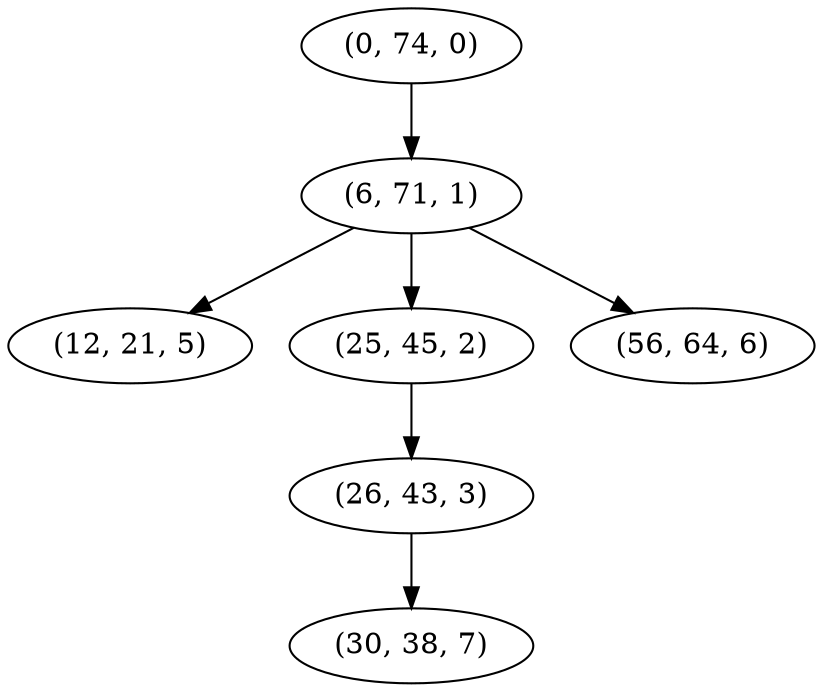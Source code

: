 digraph tree {
    "(0, 74, 0)";
    "(6, 71, 1)";
    "(12, 21, 5)";
    "(25, 45, 2)";
    "(26, 43, 3)";
    "(30, 38, 7)";
    "(56, 64, 6)";
    "(0, 74, 0)" -> "(6, 71, 1)";
    "(6, 71, 1)" -> "(12, 21, 5)";
    "(6, 71, 1)" -> "(25, 45, 2)";
    "(6, 71, 1)" -> "(56, 64, 6)";
    "(25, 45, 2)" -> "(26, 43, 3)";
    "(26, 43, 3)" -> "(30, 38, 7)";
}
